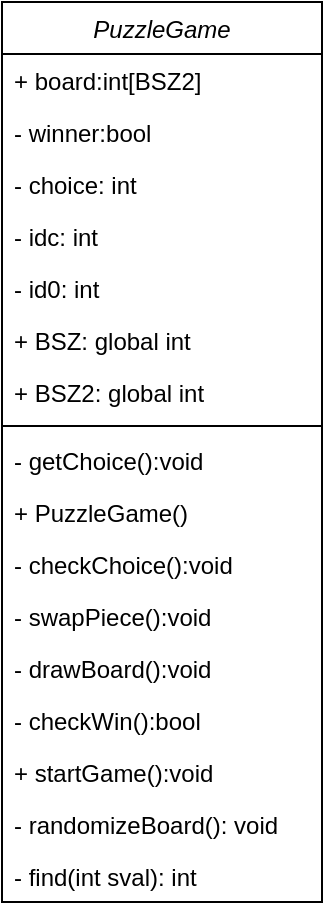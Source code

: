 <mxfile version="13.3.5" type="device"><diagram id="C5RBs43oDa-KdzZeNtuy" name="Page-1"><mxGraphModel dx="1022" dy="590" grid="1" gridSize="10" guides="1" tooltips="1" connect="1" arrows="1" fold="1" page="1" pageScale="1" pageWidth="827" pageHeight="1169" math="0" shadow="0"><root><mxCell id="WIyWlLk6GJQsqaUBKTNV-0"/><mxCell id="WIyWlLk6GJQsqaUBKTNV-1" parent="WIyWlLk6GJQsqaUBKTNV-0"/><mxCell id="zkfFHV4jXpPFQw0GAbJ--0" value="PuzzleGame" style="swimlane;fontStyle=2;align=center;verticalAlign=top;childLayout=stackLayout;horizontal=1;startSize=26;horizontalStack=0;resizeParent=1;resizeLast=0;collapsible=1;marginBottom=0;rounded=0;shadow=0;strokeWidth=1;" parent="WIyWlLk6GJQsqaUBKTNV-1" vertex="1"><mxGeometry x="220" y="120" width="160" height="450" as="geometry"><mxRectangle x="230" y="140" width="160" height="26" as="alternateBounds"/></mxGeometry></mxCell><mxCell id="pqr9v1Zsf3x209s0x-8U-1" value="+ board:int[BSZ2]" style="text;align=left;verticalAlign=top;spacingLeft=4;spacingRight=4;overflow=hidden;rotatable=0;points=[[0,0.5],[1,0.5]];portConstraint=eastwest;" vertex="1" parent="zkfFHV4jXpPFQw0GAbJ--0"><mxGeometry y="26" width="160" height="26" as="geometry"/></mxCell><mxCell id="pqr9v1Zsf3x209s0x-8U-0" value="- winner:bool" style="text;align=left;verticalAlign=top;spacingLeft=4;spacingRight=4;overflow=hidden;rotatable=0;points=[[0,0.5],[1,0.5]];portConstraint=eastwest;" vertex="1" parent="zkfFHV4jXpPFQw0GAbJ--0"><mxGeometry y="52" width="160" height="26" as="geometry"/></mxCell><mxCell id="pqr9v1Zsf3x209s0x-8U-2" value="- choice: int" style="text;align=left;verticalAlign=top;spacingLeft=4;spacingRight=4;overflow=hidden;rotatable=0;points=[[0,0.5],[1,0.5]];portConstraint=eastwest;" vertex="1" parent="zkfFHV4jXpPFQw0GAbJ--0"><mxGeometry y="78" width="160" height="26" as="geometry"/></mxCell><mxCell id="pqr9v1Zsf3x209s0x-8U-3" value="- idc: int" style="text;align=left;verticalAlign=top;spacingLeft=4;spacingRight=4;overflow=hidden;rotatable=0;points=[[0,0.5],[1,0.5]];portConstraint=eastwest;" vertex="1" parent="zkfFHV4jXpPFQw0GAbJ--0"><mxGeometry y="104" width="160" height="26" as="geometry"/></mxCell><mxCell id="pqr9v1Zsf3x209s0x-8U-5" value="- id0: int" style="text;align=left;verticalAlign=top;spacingLeft=4;spacingRight=4;overflow=hidden;rotatable=0;points=[[0,0.5],[1,0.5]];portConstraint=eastwest;" vertex="1" parent="zkfFHV4jXpPFQw0GAbJ--0"><mxGeometry y="130" width="160" height="26" as="geometry"/></mxCell><mxCell id="pqr9v1Zsf3x209s0x-8U-6" value="+ BSZ: global int" style="text;align=left;verticalAlign=top;spacingLeft=4;spacingRight=4;overflow=hidden;rotatable=0;points=[[0,0.5],[1,0.5]];portConstraint=eastwest;" vertex="1" parent="zkfFHV4jXpPFQw0GAbJ--0"><mxGeometry y="156" width="160" height="26" as="geometry"/></mxCell><mxCell id="zkfFHV4jXpPFQw0GAbJ--1" value="+ BSZ2: global int" style="text;align=left;verticalAlign=top;spacingLeft=4;spacingRight=4;overflow=hidden;rotatable=0;points=[[0,0.5],[1,0.5]];portConstraint=eastwest;" parent="zkfFHV4jXpPFQw0GAbJ--0" vertex="1"><mxGeometry y="182" width="160" height="26" as="geometry"/></mxCell><mxCell id="zkfFHV4jXpPFQw0GAbJ--4" value="" style="line;html=1;strokeWidth=1;align=left;verticalAlign=middle;spacingTop=-1;spacingLeft=3;spacingRight=3;rotatable=0;labelPosition=right;points=[];portConstraint=eastwest;" parent="zkfFHV4jXpPFQw0GAbJ--0" vertex="1"><mxGeometry y="208" width="160" height="8" as="geometry"/></mxCell><mxCell id="zkfFHV4jXpPFQw0GAbJ--2" value="- getChoice():void" style="text;align=left;verticalAlign=top;spacingLeft=4;spacingRight=4;overflow=hidden;rotatable=0;points=[[0,0.5],[1,0.5]];portConstraint=eastwest;rounded=0;shadow=0;html=0;" parent="zkfFHV4jXpPFQw0GAbJ--0" vertex="1"><mxGeometry y="216" width="160" height="26" as="geometry"/></mxCell><mxCell id="zkfFHV4jXpPFQw0GAbJ--3" value="+ PuzzleGame()" style="text;align=left;verticalAlign=top;spacingLeft=4;spacingRight=4;overflow=hidden;rotatable=0;points=[[0,0.5],[1,0.5]];portConstraint=eastwest;rounded=0;shadow=0;html=0;" parent="zkfFHV4jXpPFQw0GAbJ--0" vertex="1"><mxGeometry y="242" width="160" height="26" as="geometry"/></mxCell><mxCell id="zkfFHV4jXpPFQw0GAbJ--5" value="- checkChoice():void" style="text;align=left;verticalAlign=top;spacingLeft=4;spacingRight=4;overflow=hidden;rotatable=0;points=[[0,0.5],[1,0.5]];portConstraint=eastwest;" parent="zkfFHV4jXpPFQw0GAbJ--0" vertex="1"><mxGeometry y="268" width="160" height="26" as="geometry"/></mxCell><mxCell id="yyxOO5N1KcZVOhjUE4OT-0" value="- swapPiece():void" style="text;align=left;verticalAlign=top;spacingLeft=4;spacingRight=4;overflow=hidden;rotatable=0;points=[[0,0.5],[1,0.5]];portConstraint=eastwest;" parent="zkfFHV4jXpPFQw0GAbJ--0" vertex="1"><mxGeometry y="294" width="160" height="26" as="geometry"/></mxCell><mxCell id="yyxOO5N1KcZVOhjUE4OT-1" value="- drawBoard():void" style="text;align=left;verticalAlign=top;spacingLeft=4;spacingRight=4;overflow=hidden;rotatable=0;points=[[0,0.5],[1,0.5]];portConstraint=eastwest;" parent="zkfFHV4jXpPFQw0GAbJ--0" vertex="1"><mxGeometry y="320" width="160" height="26" as="geometry"/></mxCell><mxCell id="yyxOO5N1KcZVOhjUE4OT-2" value="- checkWin():bool" style="text;align=left;verticalAlign=top;spacingLeft=4;spacingRight=4;overflow=hidden;rotatable=0;points=[[0,0.5],[1,0.5]];portConstraint=eastwest;" parent="zkfFHV4jXpPFQw0GAbJ--0" vertex="1"><mxGeometry y="346" width="160" height="26" as="geometry"/></mxCell><mxCell id="yyxOO5N1KcZVOhjUE4OT-3" value="+ startGame():void" style="text;align=left;verticalAlign=top;spacingLeft=4;spacingRight=4;overflow=hidden;rotatable=0;points=[[0,0.5],[1,0.5]];portConstraint=eastwest;" parent="zkfFHV4jXpPFQw0GAbJ--0" vertex="1"><mxGeometry y="372" width="160" height="26" as="geometry"/></mxCell><mxCell id="pqr9v1Zsf3x209s0x-8U-4" value="- randomizeBoard(): void" style="text;align=left;verticalAlign=top;spacingLeft=4;spacingRight=4;overflow=hidden;rotatable=0;points=[[0,0.5],[1,0.5]];portConstraint=eastwest;" vertex="1" parent="zkfFHV4jXpPFQw0GAbJ--0"><mxGeometry y="398" width="160" height="26" as="geometry"/></mxCell><mxCell id="yyxOO5N1KcZVOhjUE4OT-4" value="- find(int sval): int" style="text;align=left;verticalAlign=top;spacingLeft=4;spacingRight=4;overflow=hidden;rotatable=0;points=[[0,0.5],[1,0.5]];portConstraint=eastwest;" parent="zkfFHV4jXpPFQw0GAbJ--0" vertex="1"><mxGeometry y="424" width="160" height="26" as="geometry"/></mxCell></root></mxGraphModel></diagram></mxfile>